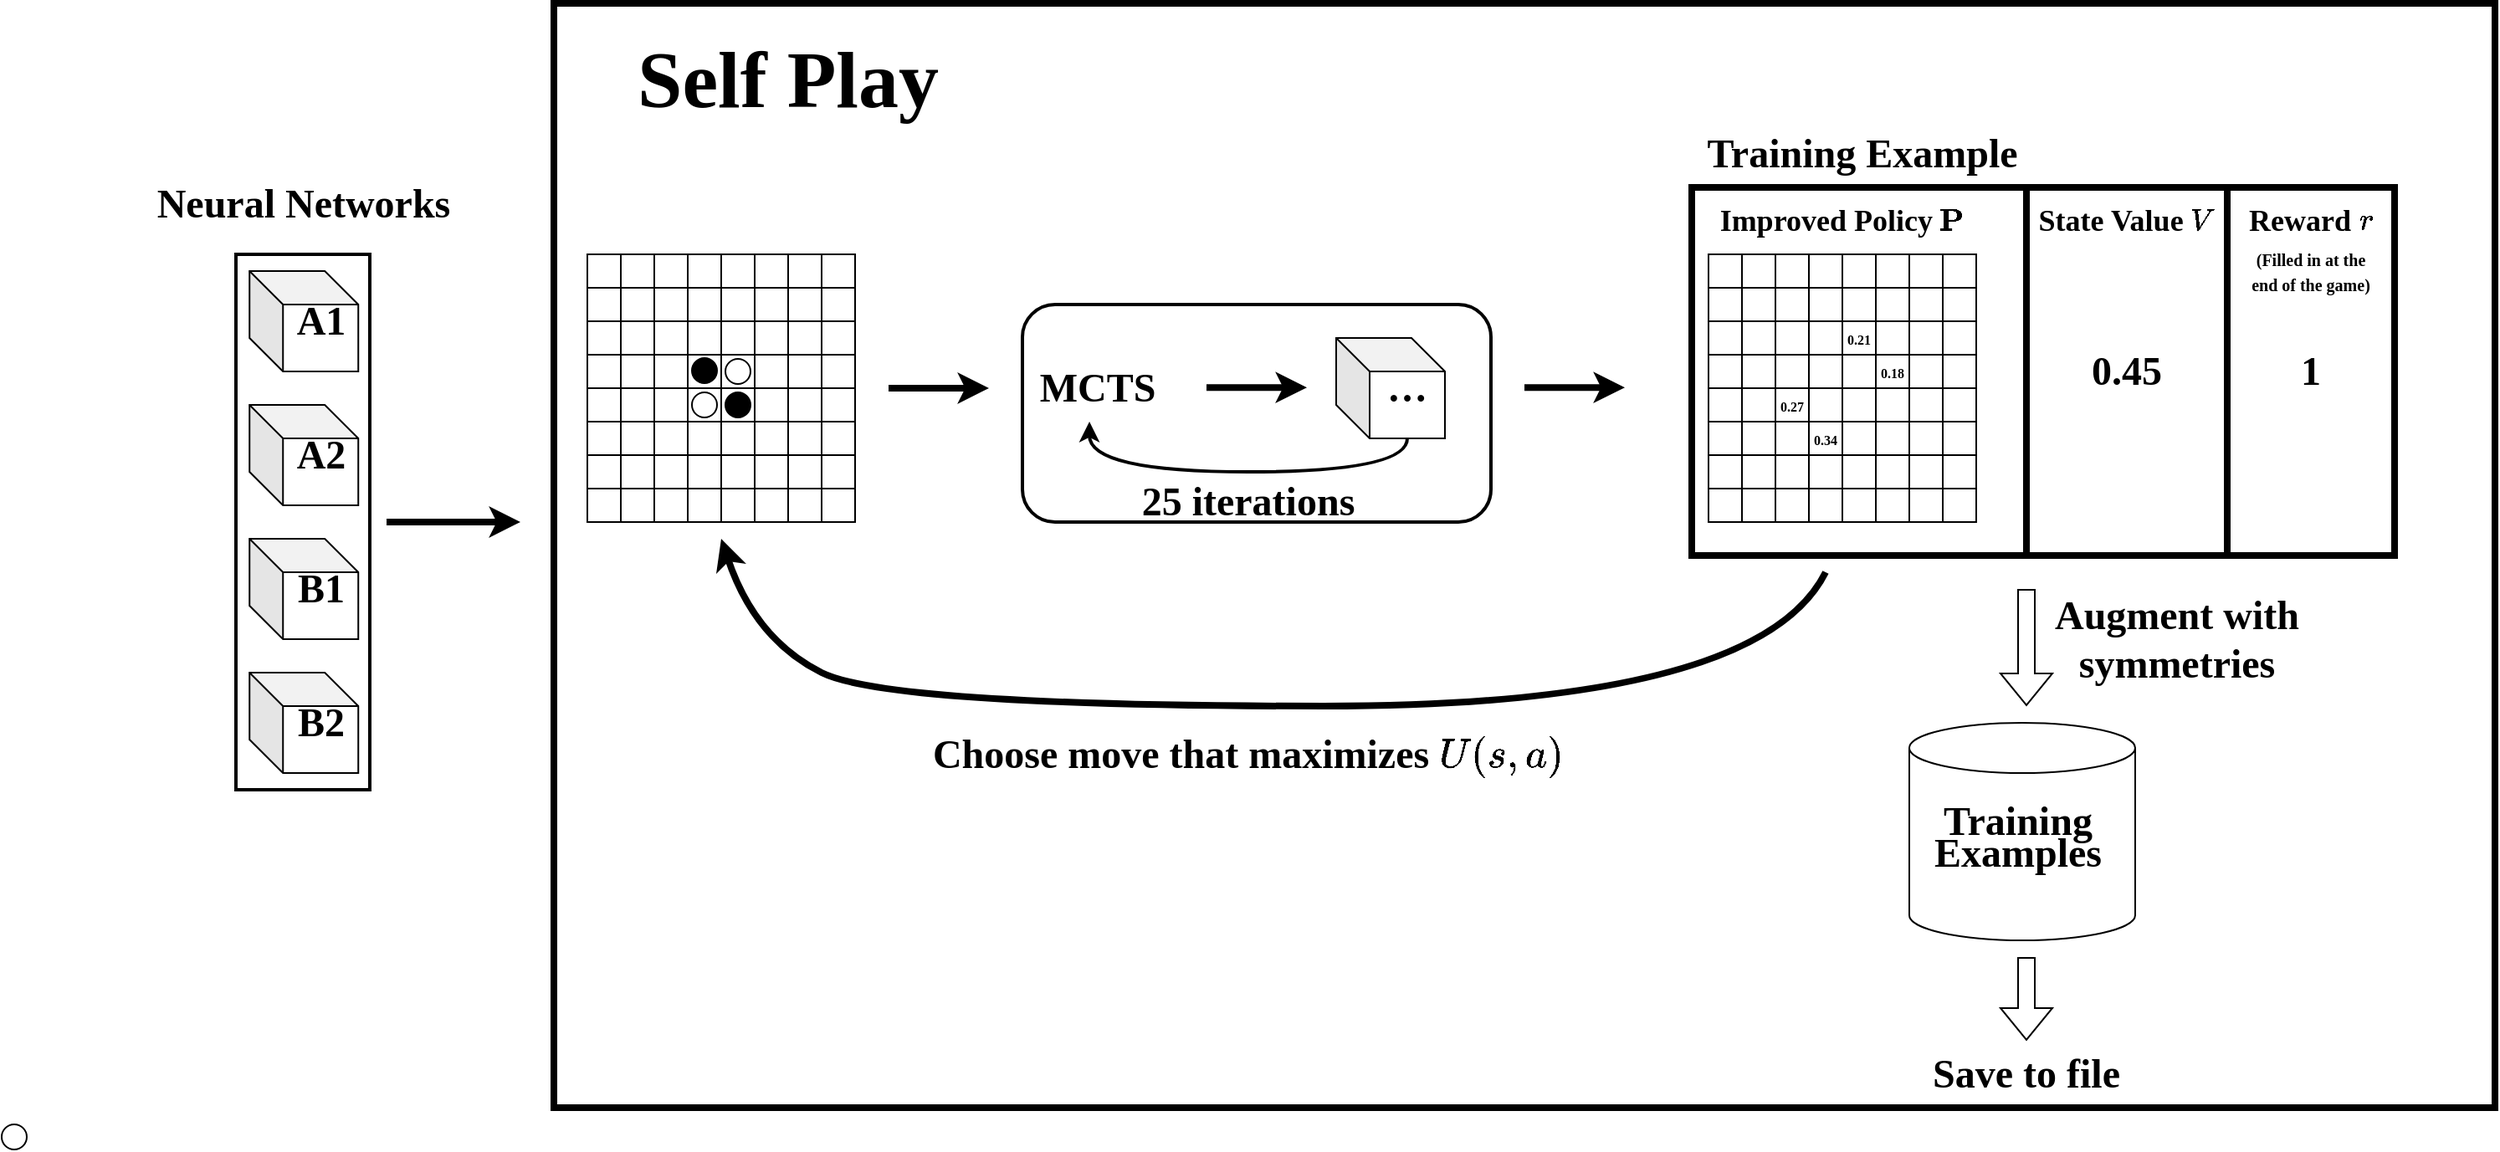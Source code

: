 <mxfile version="21.0.10" type="github">
  <diagram name="Page-1" id="_B4BeU5DoNyazo_gWRnJ">
    <mxGraphModel dx="1793" dy="1004" grid="1" gridSize="10" guides="0" tooltips="1" connect="1" arrows="1" fold="1" page="1" pageScale="1" pageWidth="1400" pageHeight="1100" math="1" shadow="0">
      <root>
        <mxCell id="0" />
        <mxCell id="1" parent="0" />
        <mxCell id="KX2G0ClOtOz7CE5KhIWY-155" value="" style="rounded=1;whiteSpace=wrap;html=1;fillColor=none;movable=1;resizable=1;rotatable=1;deletable=1;editable=1;locked=0;connectable=1;strokeWidth=2;" parent="1" vertex="1">
          <mxGeometry x="760" y="520" width="280" height="130" as="geometry" />
        </mxCell>
        <mxCell id="ciVCbVhhYI-BDBuRR6O5-1" value="" style="shape=cube;whiteSpace=wrap;html=1;boundedLbl=1;backgroundOutline=1;darkOpacity=0.05;darkOpacity2=0.1;" parent="1" vertex="1">
          <mxGeometry x="298.12" y="500" width="65" height="60" as="geometry" />
        </mxCell>
        <mxCell id="ciVCbVhhYI-BDBuRR6O5-2" value="" style="shape=cube;whiteSpace=wrap;html=1;boundedLbl=1;backgroundOutline=1;darkOpacity=0.05;darkOpacity2=0.1;" parent="1" vertex="1">
          <mxGeometry x="298.12" y="580" width="65" height="60" as="geometry" />
        </mxCell>
        <mxCell id="ciVCbVhhYI-BDBuRR6O5-4" value="&lt;b&gt;&lt;font style=&quot;font-size: 48px;&quot; face=&quot;Times New Roman&quot;&gt;Self Play&lt;br&gt;&lt;/font&gt;&lt;/b&gt;" style="text;html=1;strokeColor=none;fillColor=none;align=center;verticalAlign=middle;whiteSpace=wrap;rounded=0;" parent="1" vertex="1">
          <mxGeometry x="520" y="350" width="200" height="70" as="geometry" />
        </mxCell>
        <mxCell id="ciVCbVhhYI-BDBuRR6O5-5" value="&lt;font size=&quot;5&quot; face=&quot;Times New Roman&quot;&gt;&lt;b&gt;Training  Example&amp;nbsp;&lt;/b&gt;&lt;/font&gt;" style="text;html=1;strokeColor=none;fillColor=none;align=center;verticalAlign=middle;whiteSpace=wrap;rounded=0;" parent="1" vertex="1">
          <mxGeometry x="1160" y="420" width="210" height="20" as="geometry" />
        </mxCell>
        <mxCell id="ciVCbVhhYI-BDBuRR6O5-6" value="&lt;b&gt;&lt;font style=&quot;font-size: 24px;&quot; face=&quot;Times New Roman&quot;&gt;Augment with symmetries&lt;/font&gt;&lt;/b&gt;" style="text;html=1;strokeColor=none;fillColor=none;align=center;verticalAlign=middle;whiteSpace=wrap;rounded=0;" parent="1" vertex="1">
          <mxGeometry x="1370" y="700" width="160" height="40" as="geometry" />
        </mxCell>
        <mxCell id="ciVCbVhhYI-BDBuRR6O5-11" value="" style="rounded=0;whiteSpace=wrap;html=1;fillColor=none;strokeWidth=2;" parent="1" vertex="1">
          <mxGeometry x="290" y="490" width="80" height="320" as="geometry" />
        </mxCell>
        <mxCell id="ciVCbVhhYI-BDBuRR6O5-9" value="" style="shape=cube;whiteSpace=wrap;html=1;boundedLbl=1;backgroundOutline=1;darkOpacity=0.05;darkOpacity2=0.1;" parent="1" vertex="1">
          <mxGeometry x="298.12" y="660" width="65" height="60" as="geometry" />
        </mxCell>
        <mxCell id="ciVCbVhhYI-BDBuRR6O5-12" value="&lt;b&gt;&lt;font style=&quot;font-size: 24px;&quot; face=&quot;Times New Roman&quot;&gt;Neural Networks&lt;/font&gt;&lt;/b&gt;" style="text;html=1;strokeColor=none;fillColor=none;align=center;verticalAlign=middle;whiteSpace=wrap;rounded=0;" parent="1" vertex="1">
          <mxGeometry x="230" y="440" width="201.25" height="40" as="geometry" />
        </mxCell>
        <mxCell id="ciVCbVhhYI-BDBuRR6O5-14" value="" style="shape=cube;whiteSpace=wrap;html=1;boundedLbl=1;backgroundOutline=1;darkOpacity=0.05;darkOpacity2=0.1;" parent="1" vertex="1">
          <mxGeometry x="298.12" y="740" width="65" height="60" as="geometry" />
        </mxCell>
        <mxCell id="ciVCbVhhYI-BDBuRR6O5-15" value="&lt;b&gt;&lt;font style=&quot;font-size: 24px;&quot; face=&quot;Times New Roman&quot;&gt;A1&lt;/font&gt;&lt;/b&gt;" style="text;html=1;strokeColor=none;fillColor=none;align=center;verticalAlign=middle;whiteSpace=wrap;rounded=0;" parent="1" vertex="1">
          <mxGeometry x="310.62" y="510" width="60" height="40" as="geometry" />
        </mxCell>
        <mxCell id="ciVCbVhhYI-BDBuRR6O5-16" value="&lt;font size=&quot;5&quot; face=&quot;Times New Roman&quot;&gt;&lt;b&gt;A2&lt;/b&gt;&lt;/font&gt;" style="text;html=1;strokeColor=none;fillColor=none;align=center;verticalAlign=middle;whiteSpace=wrap;rounded=0;" parent="1" vertex="1">
          <mxGeometry x="310.62" y="590" width="60" height="40" as="geometry" />
        </mxCell>
        <mxCell id="ciVCbVhhYI-BDBuRR6O5-17" value="&lt;font size=&quot;5&quot; face=&quot;Times New Roman&quot;&gt;&lt;b&gt;B1&lt;/b&gt;&lt;/font&gt;" style="text;html=1;strokeColor=none;fillColor=none;align=center;verticalAlign=middle;whiteSpace=wrap;rounded=0;" parent="1" vertex="1">
          <mxGeometry x="310.62" y="670" width="60" height="40" as="geometry" />
        </mxCell>
        <mxCell id="ciVCbVhhYI-BDBuRR6O5-18" value="&lt;font size=&quot;5&quot; face=&quot;Times New Roman&quot;&gt;&lt;b&gt;B2&lt;/b&gt;&lt;/font&gt;" style="text;html=1;strokeColor=none;fillColor=none;align=center;verticalAlign=middle;whiteSpace=wrap;rounded=0;" parent="1" vertex="1">
          <mxGeometry x="310.62" y="750" width="60" height="40" as="geometry" />
        </mxCell>
        <mxCell id="ciVCbVhhYI-BDBuRR6O5-20" value="" style="endArrow=classic;html=1;rounded=0;fontFamily=Helvetica;fontSize=12;fontColor=default;strokeWidth=4;" parent="1" edge="1">
          <mxGeometry width="50" height="50" relative="1" as="geometry">
            <mxPoint x="380" y="650" as="sourcePoint" />
            <mxPoint x="460" y="650" as="targetPoint" />
          </mxGeometry>
        </mxCell>
        <mxCell id="KX2G0ClOtOz7CE5KhIWY-158" style="edgeStyle=orthogonalEdgeStyle;rounded=0;orthogonalLoop=1;jettySize=auto;html=1;entryX=0.429;entryY=1;entryDx=0;entryDy=0;entryPerimeter=0;curved=1;exitX=0;exitY=0;exitDx=42.5;exitDy=60;exitPerimeter=0;strokeWidth=2;" parent="1" source="ciVCbVhhYI-BDBuRR6O5-22" target="KX2G0ClOtOz7CE5KhIWY-154" edge="1">
          <mxGeometry relative="1" as="geometry">
            <Array as="points">
              <mxPoint x="990" y="620" />
              <mxPoint x="800" y="620" />
            </Array>
          </mxGeometry>
        </mxCell>
        <mxCell id="ciVCbVhhYI-BDBuRR6O5-22" value="" style="shape=cube;whiteSpace=wrap;html=1;boundedLbl=1;backgroundOutline=1;darkOpacity=0.05;darkOpacity2=0.1;" parent="1" vertex="1">
          <mxGeometry x="947.5" y="540" width="65" height="60" as="geometry" />
        </mxCell>
        <mxCell id="ciVCbVhhYI-BDBuRR6O5-23" value="&lt;font size=&quot;5&quot; face=&quot;Times New Roman&quot;&gt;&lt;b&gt;…&lt;/b&gt;&lt;/font&gt;" style="text;html=1;strokeColor=none;fillColor=none;align=center;verticalAlign=middle;whiteSpace=wrap;rounded=0;" parent="1" vertex="1">
          <mxGeometry x="960" y="550" width="60" height="40" as="geometry" />
        </mxCell>
        <mxCell id="ciVCbVhhYI-BDBuRR6O5-24" value="" style="whiteSpace=wrap;html=1;aspect=fixed;rounded=0;strokeColor=default;fontFamily=Helvetica;fontSize=12;fontColor=default;fillColor=none;" parent="1" vertex="1">
          <mxGeometry x="500" y="490" width="20" height="20" as="geometry" />
        </mxCell>
        <mxCell id="ciVCbVhhYI-BDBuRR6O5-25" value="" style="whiteSpace=wrap;html=1;aspect=fixed;rounded=0;strokeColor=default;fontFamily=Helvetica;fontSize=12;fontColor=default;fillColor=none;" parent="1" vertex="1">
          <mxGeometry x="520" y="490" width="20" height="20" as="geometry" />
        </mxCell>
        <mxCell id="ciVCbVhhYI-BDBuRR6O5-26" value="" style="whiteSpace=wrap;html=1;aspect=fixed;rounded=0;strokeColor=default;fontFamily=Helvetica;fontSize=12;fontColor=default;fillColor=none;" parent="1" vertex="1">
          <mxGeometry x="540" y="490" width="20" height="20" as="geometry" />
        </mxCell>
        <mxCell id="ciVCbVhhYI-BDBuRR6O5-27" value="" style="whiteSpace=wrap;html=1;aspect=fixed;rounded=0;strokeColor=default;fontFamily=Helvetica;fontSize=12;fontColor=default;fillColor=none;" parent="1" vertex="1">
          <mxGeometry x="560" y="490" width="20" height="20" as="geometry" />
        </mxCell>
        <mxCell id="ciVCbVhhYI-BDBuRR6O5-28" value="" style="whiteSpace=wrap;html=1;aspect=fixed;rounded=0;strokeColor=default;fontFamily=Helvetica;fontSize=12;fontColor=default;fillColor=none;" parent="1" vertex="1">
          <mxGeometry x="580" y="490" width="20" height="20" as="geometry" />
        </mxCell>
        <mxCell id="ciVCbVhhYI-BDBuRR6O5-29" value="" style="whiteSpace=wrap;html=1;aspect=fixed;rounded=0;strokeColor=default;fontFamily=Helvetica;fontSize=12;fontColor=default;fillColor=none;" parent="1" vertex="1">
          <mxGeometry x="600" y="490" width="20" height="20" as="geometry" />
        </mxCell>
        <mxCell id="ciVCbVhhYI-BDBuRR6O5-30" value="" style="whiteSpace=wrap;html=1;aspect=fixed;rounded=0;strokeColor=default;fontFamily=Helvetica;fontSize=12;fontColor=default;fillColor=none;" parent="1" vertex="1">
          <mxGeometry x="620" y="490" width="20" height="20" as="geometry" />
        </mxCell>
        <mxCell id="ciVCbVhhYI-BDBuRR6O5-31" value="" style="whiteSpace=wrap;html=1;aspect=fixed;rounded=0;strokeColor=default;fontFamily=Helvetica;fontSize=12;fontColor=default;fillColor=none;" parent="1" vertex="1">
          <mxGeometry x="640" y="490" width="20" height="20" as="geometry" />
        </mxCell>
        <mxCell id="ciVCbVhhYI-BDBuRR6O5-40" value="" style="whiteSpace=wrap;html=1;aspect=fixed;rounded=0;strokeColor=default;fontFamily=Helvetica;fontSize=12;fontColor=default;fillColor=none;" parent="1" vertex="1">
          <mxGeometry x="500" y="510" width="20" height="20" as="geometry" />
        </mxCell>
        <mxCell id="ciVCbVhhYI-BDBuRR6O5-41" value="" style="whiteSpace=wrap;html=1;aspect=fixed;rounded=0;strokeColor=default;fontFamily=Helvetica;fontSize=12;fontColor=default;fillColor=none;" parent="1" vertex="1">
          <mxGeometry x="520" y="510" width="20" height="20" as="geometry" />
        </mxCell>
        <mxCell id="ciVCbVhhYI-BDBuRR6O5-42" value="" style="whiteSpace=wrap;html=1;aspect=fixed;rounded=0;strokeColor=default;fontFamily=Helvetica;fontSize=12;fontColor=default;fillColor=none;" parent="1" vertex="1">
          <mxGeometry x="540" y="510" width="20" height="20" as="geometry" />
        </mxCell>
        <mxCell id="ciVCbVhhYI-BDBuRR6O5-43" value="" style="whiteSpace=wrap;html=1;aspect=fixed;rounded=0;strokeColor=default;fontFamily=Helvetica;fontSize=12;fontColor=default;fillColor=none;" parent="1" vertex="1">
          <mxGeometry x="560" y="510" width="20" height="20" as="geometry" />
        </mxCell>
        <mxCell id="ciVCbVhhYI-BDBuRR6O5-44" value="" style="whiteSpace=wrap;html=1;aspect=fixed;rounded=0;strokeColor=default;fontFamily=Helvetica;fontSize=12;fontColor=default;fillColor=none;" parent="1" vertex="1">
          <mxGeometry x="580" y="510" width="20" height="20" as="geometry" />
        </mxCell>
        <mxCell id="ciVCbVhhYI-BDBuRR6O5-45" value="" style="whiteSpace=wrap;html=1;aspect=fixed;rounded=0;strokeColor=default;fontFamily=Helvetica;fontSize=12;fontColor=default;fillColor=none;" parent="1" vertex="1">
          <mxGeometry x="600" y="510" width="20" height="20" as="geometry" />
        </mxCell>
        <mxCell id="ciVCbVhhYI-BDBuRR6O5-46" value="" style="whiteSpace=wrap;html=1;aspect=fixed;rounded=0;strokeColor=default;fontFamily=Helvetica;fontSize=12;fontColor=default;fillColor=none;" parent="1" vertex="1">
          <mxGeometry x="620" y="510" width="20" height="20" as="geometry" />
        </mxCell>
        <mxCell id="ciVCbVhhYI-BDBuRR6O5-47" value="" style="whiteSpace=wrap;html=1;aspect=fixed;rounded=0;strokeColor=default;fontFamily=Helvetica;fontSize=12;fontColor=default;fillColor=none;" parent="1" vertex="1">
          <mxGeometry x="640" y="510" width="20" height="20" as="geometry" />
        </mxCell>
        <mxCell id="ciVCbVhhYI-BDBuRR6O5-48" value="" style="whiteSpace=wrap;html=1;aspect=fixed;rounded=0;strokeColor=default;fontFamily=Helvetica;fontSize=12;fontColor=default;fillColor=none;" parent="1" vertex="1">
          <mxGeometry x="500" y="530" width="20" height="20" as="geometry" />
        </mxCell>
        <mxCell id="ciVCbVhhYI-BDBuRR6O5-49" value="" style="whiteSpace=wrap;html=1;aspect=fixed;rounded=0;strokeColor=default;fontFamily=Helvetica;fontSize=12;fontColor=default;fillColor=none;" parent="1" vertex="1">
          <mxGeometry x="520" y="530" width="20" height="20" as="geometry" />
        </mxCell>
        <mxCell id="ciVCbVhhYI-BDBuRR6O5-50" value="" style="whiteSpace=wrap;html=1;aspect=fixed;rounded=0;strokeColor=default;fontFamily=Helvetica;fontSize=12;fontColor=default;fillColor=none;" parent="1" vertex="1">
          <mxGeometry x="540" y="530" width="20" height="20" as="geometry" />
        </mxCell>
        <mxCell id="ciVCbVhhYI-BDBuRR6O5-51" value="" style="whiteSpace=wrap;html=1;aspect=fixed;rounded=0;strokeColor=default;fontFamily=Helvetica;fontSize=12;fontColor=default;fillColor=none;" parent="1" vertex="1">
          <mxGeometry x="560" y="530" width="20" height="20" as="geometry" />
        </mxCell>
        <mxCell id="ciVCbVhhYI-BDBuRR6O5-52" value="" style="whiteSpace=wrap;html=1;aspect=fixed;rounded=0;strokeColor=default;fontFamily=Helvetica;fontSize=12;fontColor=default;fillColor=none;" parent="1" vertex="1">
          <mxGeometry x="580" y="530" width="20" height="20" as="geometry" />
        </mxCell>
        <mxCell id="ciVCbVhhYI-BDBuRR6O5-53" value="" style="whiteSpace=wrap;html=1;aspect=fixed;rounded=0;strokeColor=default;fontFamily=Helvetica;fontSize=12;fontColor=default;fillColor=none;" parent="1" vertex="1">
          <mxGeometry x="600" y="530" width="20" height="20" as="geometry" />
        </mxCell>
        <mxCell id="ciVCbVhhYI-BDBuRR6O5-54" value="" style="whiteSpace=wrap;html=1;aspect=fixed;rounded=0;strokeColor=default;fontFamily=Helvetica;fontSize=12;fontColor=default;fillColor=none;" parent="1" vertex="1">
          <mxGeometry x="620" y="530" width="20" height="20" as="geometry" />
        </mxCell>
        <mxCell id="ciVCbVhhYI-BDBuRR6O5-55" value="" style="whiteSpace=wrap;html=1;aspect=fixed;rounded=0;strokeColor=default;fontFamily=Helvetica;fontSize=12;fontColor=default;fillColor=none;" parent="1" vertex="1">
          <mxGeometry x="640" y="530" width="20" height="20" as="geometry" />
        </mxCell>
        <mxCell id="ciVCbVhhYI-BDBuRR6O5-80" value="" style="whiteSpace=wrap;html=1;aspect=fixed;rounded=0;strokeColor=default;fontFamily=Helvetica;fontSize=12;fontColor=default;fillColor=none;" parent="1" vertex="1">
          <mxGeometry x="500" y="550" width="20" height="20" as="geometry" />
        </mxCell>
        <mxCell id="ciVCbVhhYI-BDBuRR6O5-81" value="" style="whiteSpace=wrap;html=1;aspect=fixed;rounded=0;strokeColor=default;fontFamily=Helvetica;fontSize=12;fontColor=default;fillColor=none;" parent="1" vertex="1">
          <mxGeometry x="520" y="550" width="20" height="20" as="geometry" />
        </mxCell>
        <mxCell id="ciVCbVhhYI-BDBuRR6O5-82" value="" style="whiteSpace=wrap;html=1;aspect=fixed;rounded=0;strokeColor=default;fontFamily=Helvetica;fontSize=12;fontColor=default;fillColor=none;" parent="1" vertex="1">
          <mxGeometry x="540" y="550" width="20" height="20" as="geometry" />
        </mxCell>
        <mxCell id="ciVCbVhhYI-BDBuRR6O5-83" value="" style="whiteSpace=wrap;html=1;aspect=fixed;rounded=0;strokeColor=default;fontFamily=Helvetica;fontSize=12;fontColor=default;fillColor=none;" parent="1" vertex="1">
          <mxGeometry x="560" y="550" width="20" height="20" as="geometry" />
        </mxCell>
        <mxCell id="ciVCbVhhYI-BDBuRR6O5-84" value="" style="whiteSpace=wrap;html=1;aspect=fixed;rounded=0;strokeColor=default;fontFamily=Helvetica;fontSize=12;fontColor=default;fillColor=none;" parent="1" vertex="1">
          <mxGeometry x="580" y="550" width="20" height="20" as="geometry" />
        </mxCell>
        <mxCell id="ciVCbVhhYI-BDBuRR6O5-85" value="" style="whiteSpace=wrap;html=1;aspect=fixed;rounded=0;strokeColor=default;fontFamily=Helvetica;fontSize=12;fontColor=default;fillColor=none;" parent="1" vertex="1">
          <mxGeometry x="600" y="550" width="20" height="20" as="geometry" />
        </mxCell>
        <mxCell id="ciVCbVhhYI-BDBuRR6O5-86" value="" style="whiteSpace=wrap;html=1;aspect=fixed;rounded=0;strokeColor=default;fontFamily=Helvetica;fontSize=12;fontColor=default;fillColor=none;" parent="1" vertex="1">
          <mxGeometry x="620" y="550" width="20" height="20" as="geometry" />
        </mxCell>
        <mxCell id="ciVCbVhhYI-BDBuRR6O5-87" value="" style="whiteSpace=wrap;html=1;aspect=fixed;rounded=0;strokeColor=default;fontFamily=Helvetica;fontSize=12;fontColor=default;fillColor=none;" parent="1" vertex="1">
          <mxGeometry x="640" y="550" width="20" height="20" as="geometry" />
        </mxCell>
        <mxCell id="ciVCbVhhYI-BDBuRR6O5-216" value="" style="whiteSpace=wrap;html=1;aspect=fixed;rounded=0;strokeColor=default;fontFamily=Helvetica;fontSize=12;fontColor=default;fillColor=none;" parent="1" vertex="1">
          <mxGeometry x="500" y="570" width="20" height="20" as="geometry" />
        </mxCell>
        <mxCell id="ciVCbVhhYI-BDBuRR6O5-217" value="" style="whiteSpace=wrap;html=1;aspect=fixed;rounded=0;strokeColor=default;fontFamily=Helvetica;fontSize=12;fontColor=default;fillColor=none;" parent="1" vertex="1">
          <mxGeometry x="520" y="570" width="20" height="20" as="geometry" />
        </mxCell>
        <mxCell id="ciVCbVhhYI-BDBuRR6O5-218" value="" style="whiteSpace=wrap;html=1;aspect=fixed;rounded=0;strokeColor=default;fontFamily=Helvetica;fontSize=12;fontColor=default;fillColor=none;" parent="1" vertex="1">
          <mxGeometry x="540" y="570" width="20" height="20" as="geometry" />
        </mxCell>
        <mxCell id="ciVCbVhhYI-BDBuRR6O5-219" value="" style="whiteSpace=wrap;html=1;aspect=fixed;rounded=0;strokeColor=default;fontFamily=Helvetica;fontSize=12;fontColor=default;fillColor=none;" parent="1" vertex="1">
          <mxGeometry x="560" y="570" width="20" height="20" as="geometry" />
        </mxCell>
        <mxCell id="ciVCbVhhYI-BDBuRR6O5-220" value="" style="whiteSpace=wrap;html=1;aspect=fixed;rounded=0;strokeColor=default;fontFamily=Helvetica;fontSize=12;fontColor=default;fillColor=none;" parent="1" vertex="1">
          <mxGeometry x="580" y="570" width="20" height="20" as="geometry" />
        </mxCell>
        <mxCell id="ciVCbVhhYI-BDBuRR6O5-221" value="" style="whiteSpace=wrap;html=1;aspect=fixed;rounded=0;strokeColor=default;fontFamily=Helvetica;fontSize=12;fontColor=default;fillColor=none;" parent="1" vertex="1">
          <mxGeometry x="600" y="570" width="20" height="20" as="geometry" />
        </mxCell>
        <mxCell id="ciVCbVhhYI-BDBuRR6O5-222" value="" style="whiteSpace=wrap;html=1;aspect=fixed;rounded=0;strokeColor=default;fontFamily=Helvetica;fontSize=12;fontColor=default;fillColor=none;" parent="1" vertex="1">
          <mxGeometry x="620" y="570" width="20" height="20" as="geometry" />
        </mxCell>
        <mxCell id="ciVCbVhhYI-BDBuRR6O5-223" value="" style="whiteSpace=wrap;html=1;aspect=fixed;rounded=0;strokeColor=default;fontFamily=Helvetica;fontSize=12;fontColor=default;fillColor=none;" parent="1" vertex="1">
          <mxGeometry x="640" y="570" width="20" height="20" as="geometry" />
        </mxCell>
        <mxCell id="ciVCbVhhYI-BDBuRR6O5-224" value="" style="whiteSpace=wrap;html=1;aspect=fixed;rounded=0;strokeColor=default;fontFamily=Helvetica;fontSize=12;fontColor=default;fillColor=none;" parent="1" vertex="1">
          <mxGeometry x="500" y="590" width="20" height="20" as="geometry" />
        </mxCell>
        <mxCell id="ciVCbVhhYI-BDBuRR6O5-225" value="" style="whiteSpace=wrap;html=1;aspect=fixed;rounded=0;strokeColor=default;fontFamily=Helvetica;fontSize=12;fontColor=default;fillColor=none;" parent="1" vertex="1">
          <mxGeometry x="520" y="590" width="20" height="20" as="geometry" />
        </mxCell>
        <mxCell id="ciVCbVhhYI-BDBuRR6O5-226" value="" style="whiteSpace=wrap;html=1;aspect=fixed;rounded=0;strokeColor=default;fontFamily=Helvetica;fontSize=12;fontColor=default;fillColor=none;" parent="1" vertex="1">
          <mxGeometry x="540" y="590" width="20" height="20" as="geometry" />
        </mxCell>
        <mxCell id="ciVCbVhhYI-BDBuRR6O5-227" value="" style="whiteSpace=wrap;html=1;aspect=fixed;rounded=0;strokeColor=default;fontFamily=Helvetica;fontSize=12;fontColor=default;fillColor=none;" parent="1" vertex="1">
          <mxGeometry x="560" y="590" width="20" height="20" as="geometry" />
        </mxCell>
        <mxCell id="ciVCbVhhYI-BDBuRR6O5-228" value="" style="whiteSpace=wrap;html=1;aspect=fixed;rounded=0;strokeColor=default;fontFamily=Helvetica;fontSize=12;fontColor=default;fillColor=none;" parent="1" vertex="1">
          <mxGeometry x="580" y="590" width="20" height="20" as="geometry" />
        </mxCell>
        <mxCell id="ciVCbVhhYI-BDBuRR6O5-229" value="" style="whiteSpace=wrap;html=1;aspect=fixed;rounded=0;strokeColor=default;fontFamily=Helvetica;fontSize=12;fontColor=default;fillColor=none;" parent="1" vertex="1">
          <mxGeometry x="600" y="590" width="20" height="20" as="geometry" />
        </mxCell>
        <mxCell id="ciVCbVhhYI-BDBuRR6O5-230" value="" style="whiteSpace=wrap;html=1;aspect=fixed;rounded=0;strokeColor=default;fontFamily=Helvetica;fontSize=12;fontColor=default;fillColor=none;" parent="1" vertex="1">
          <mxGeometry x="620" y="590" width="20" height="20" as="geometry" />
        </mxCell>
        <mxCell id="ciVCbVhhYI-BDBuRR6O5-231" value="" style="whiteSpace=wrap;html=1;aspect=fixed;rounded=0;strokeColor=default;fontFamily=Helvetica;fontSize=12;fontColor=default;fillColor=none;" parent="1" vertex="1">
          <mxGeometry x="640" y="590" width="20" height="20" as="geometry" />
        </mxCell>
        <mxCell id="ciVCbVhhYI-BDBuRR6O5-232" value="" style="whiteSpace=wrap;html=1;aspect=fixed;rounded=0;strokeColor=default;fontFamily=Helvetica;fontSize=12;fontColor=default;fillColor=none;" parent="1" vertex="1">
          <mxGeometry x="500" y="610" width="20" height="20" as="geometry" />
        </mxCell>
        <mxCell id="ciVCbVhhYI-BDBuRR6O5-233" value="" style="whiteSpace=wrap;html=1;aspect=fixed;rounded=0;strokeColor=default;fontFamily=Helvetica;fontSize=12;fontColor=default;fillColor=none;" parent="1" vertex="1">
          <mxGeometry x="520" y="610" width="20" height="20" as="geometry" />
        </mxCell>
        <mxCell id="ciVCbVhhYI-BDBuRR6O5-234" value="" style="whiteSpace=wrap;html=1;aspect=fixed;rounded=0;strokeColor=default;fontFamily=Helvetica;fontSize=12;fontColor=default;fillColor=none;" parent="1" vertex="1">
          <mxGeometry x="540" y="610" width="20" height="20" as="geometry" />
        </mxCell>
        <mxCell id="ciVCbVhhYI-BDBuRR6O5-235" value="" style="whiteSpace=wrap;html=1;aspect=fixed;rounded=0;strokeColor=default;fontFamily=Helvetica;fontSize=12;fontColor=default;fillColor=none;" parent="1" vertex="1">
          <mxGeometry x="560" y="610" width="20" height="20" as="geometry" />
        </mxCell>
        <mxCell id="ciVCbVhhYI-BDBuRR6O5-236" value="" style="whiteSpace=wrap;html=1;aspect=fixed;rounded=0;strokeColor=default;fontFamily=Helvetica;fontSize=12;fontColor=default;fillColor=none;" parent="1" vertex="1">
          <mxGeometry x="580" y="610" width="20" height="20" as="geometry" />
        </mxCell>
        <mxCell id="ciVCbVhhYI-BDBuRR6O5-237" value="" style="whiteSpace=wrap;html=1;aspect=fixed;rounded=0;strokeColor=default;fontFamily=Helvetica;fontSize=12;fontColor=default;fillColor=none;" parent="1" vertex="1">
          <mxGeometry x="600" y="610" width="20" height="20" as="geometry" />
        </mxCell>
        <mxCell id="ciVCbVhhYI-BDBuRR6O5-238" value="" style="whiteSpace=wrap;html=1;aspect=fixed;rounded=0;strokeColor=default;fontFamily=Helvetica;fontSize=12;fontColor=default;fillColor=none;" parent="1" vertex="1">
          <mxGeometry x="620" y="610" width="20" height="20" as="geometry" />
        </mxCell>
        <mxCell id="ciVCbVhhYI-BDBuRR6O5-239" value="" style="whiteSpace=wrap;html=1;aspect=fixed;rounded=0;strokeColor=default;fontFamily=Helvetica;fontSize=12;fontColor=default;fillColor=none;" parent="1" vertex="1">
          <mxGeometry x="640" y="610" width="20" height="20" as="geometry" />
        </mxCell>
        <mxCell id="ciVCbVhhYI-BDBuRR6O5-240" value="" style="whiteSpace=wrap;html=1;aspect=fixed;rounded=0;strokeColor=default;fontFamily=Helvetica;fontSize=12;fontColor=default;fillColor=none;" parent="1" vertex="1">
          <mxGeometry x="500" y="630" width="20" height="20" as="geometry" />
        </mxCell>
        <mxCell id="ciVCbVhhYI-BDBuRR6O5-241" value="" style="whiteSpace=wrap;html=1;aspect=fixed;rounded=0;strokeColor=default;fontFamily=Helvetica;fontSize=12;fontColor=default;fillColor=none;" parent="1" vertex="1">
          <mxGeometry x="520" y="630" width="20" height="20" as="geometry" />
        </mxCell>
        <mxCell id="ciVCbVhhYI-BDBuRR6O5-242" value="" style="whiteSpace=wrap;html=1;aspect=fixed;rounded=0;strokeColor=default;fontFamily=Helvetica;fontSize=12;fontColor=default;fillColor=none;" parent="1" vertex="1">
          <mxGeometry x="540" y="630" width="20" height="20" as="geometry" />
        </mxCell>
        <mxCell id="ciVCbVhhYI-BDBuRR6O5-243" value="" style="whiteSpace=wrap;html=1;aspect=fixed;rounded=0;strokeColor=default;fontFamily=Helvetica;fontSize=12;fontColor=default;fillColor=none;" parent="1" vertex="1">
          <mxGeometry x="560" y="630" width="20" height="20" as="geometry" />
        </mxCell>
        <mxCell id="ciVCbVhhYI-BDBuRR6O5-244" value="" style="whiteSpace=wrap;html=1;aspect=fixed;rounded=0;strokeColor=default;fontFamily=Helvetica;fontSize=12;fontColor=default;fillColor=none;" parent="1" vertex="1">
          <mxGeometry x="580" y="630" width="20" height="20" as="geometry" />
        </mxCell>
        <mxCell id="ciVCbVhhYI-BDBuRR6O5-245" value="" style="whiteSpace=wrap;html=1;aspect=fixed;rounded=0;strokeColor=default;fontFamily=Helvetica;fontSize=12;fontColor=default;fillColor=none;" parent="1" vertex="1">
          <mxGeometry x="600" y="630" width="20" height="20" as="geometry" />
        </mxCell>
        <mxCell id="ciVCbVhhYI-BDBuRR6O5-246" value="" style="whiteSpace=wrap;html=1;aspect=fixed;rounded=0;strokeColor=default;fontFamily=Helvetica;fontSize=12;fontColor=default;fillColor=none;" parent="1" vertex="1">
          <mxGeometry x="620" y="630" width="20" height="20" as="geometry" />
        </mxCell>
        <mxCell id="ciVCbVhhYI-BDBuRR6O5-247" value="" style="whiteSpace=wrap;html=1;aspect=fixed;rounded=0;strokeColor=default;fontFamily=Helvetica;fontSize=12;fontColor=default;fillColor=none;" parent="1" vertex="1">
          <mxGeometry x="640" y="630" width="20" height="20" as="geometry" />
        </mxCell>
        <mxCell id="ciVCbVhhYI-BDBuRR6O5-250" value="" style="ellipse;whiteSpace=wrap;html=1;aspect=fixed;rounded=0;strokeColor=default;fontFamily=Helvetica;fontSize=12;fontColor=default;fillColor=#000000;" parent="1" vertex="1">
          <mxGeometry x="562.5" y="552" width="15" height="15" as="geometry" />
        </mxCell>
        <mxCell id="ciVCbVhhYI-BDBuRR6O5-251" value="" style="ellipse;whiteSpace=wrap;html=1;aspect=fixed;rounded=0;strokeColor=default;fontFamily=Helvetica;fontSize=12;fontColor=default;fillColor=none;" parent="1" vertex="1">
          <mxGeometry x="150" y="1010" width="15" height="15" as="geometry" />
        </mxCell>
        <mxCell id="ciVCbVhhYI-BDBuRR6O5-252" value="" style="ellipse;whiteSpace=wrap;html=1;aspect=fixed;rounded=0;strokeColor=default;fontFamily=Helvetica;fontSize=12;fontColor=default;fillColor=#000000;" parent="1" vertex="1">
          <mxGeometry x="582.5" y="572.5" width="15" height="15" as="geometry" />
        </mxCell>
        <mxCell id="ciVCbVhhYI-BDBuRR6O5-253" value="" style="ellipse;whiteSpace=wrap;html=1;aspect=fixed;rounded=0;strokeColor=default;fontFamily=Helvetica;fontSize=12;fontColor=default;fillColor=none;" parent="1" vertex="1">
          <mxGeometry x="562.5" y="572.5" width="15" height="15" as="geometry" />
        </mxCell>
        <mxCell id="ciVCbVhhYI-BDBuRR6O5-254" value="" style="ellipse;whiteSpace=wrap;html=1;aspect=fixed;rounded=0;strokeColor=default;fontFamily=Helvetica;fontSize=12;fontColor=default;fillColor=none;" parent="1" vertex="1">
          <mxGeometry x="582.5" y="552.5" width="15" height="15" as="geometry" />
        </mxCell>
        <mxCell id="KX2G0ClOtOz7CE5KhIWY-3" value="" style="whiteSpace=wrap;html=1;aspect=fixed;rounded=0;strokeColor=default;fontFamily=Helvetica;fontSize=12;fontColor=default;fillColor=none;" parent="1" vertex="1">
          <mxGeometry x="1170" y="490" width="20" height="20" as="geometry" />
        </mxCell>
        <mxCell id="KX2G0ClOtOz7CE5KhIWY-4" value="" style="whiteSpace=wrap;html=1;aspect=fixed;rounded=0;strokeColor=default;fontFamily=Helvetica;fontSize=12;fontColor=default;fillColor=none;" parent="1" vertex="1">
          <mxGeometry x="1190" y="490" width="20" height="20" as="geometry" />
        </mxCell>
        <mxCell id="KX2G0ClOtOz7CE5KhIWY-5" value="" style="whiteSpace=wrap;html=1;aspect=fixed;rounded=0;strokeColor=default;fontFamily=Helvetica;fontSize=12;fontColor=default;fillColor=none;" parent="1" vertex="1">
          <mxGeometry x="1210" y="490" width="20" height="20" as="geometry" />
        </mxCell>
        <mxCell id="KX2G0ClOtOz7CE5KhIWY-6" value="" style="whiteSpace=wrap;html=1;aspect=fixed;rounded=0;strokeColor=default;fontFamily=Helvetica;fontSize=12;fontColor=default;fillColor=none;" parent="1" vertex="1">
          <mxGeometry x="1230" y="490" width="20" height="20" as="geometry" />
        </mxCell>
        <mxCell id="KX2G0ClOtOz7CE5KhIWY-7" value="" style="whiteSpace=wrap;html=1;aspect=fixed;rounded=0;strokeColor=default;fontFamily=Helvetica;fontSize=12;fontColor=default;fillColor=none;" parent="1" vertex="1">
          <mxGeometry x="1250" y="490" width="20" height="20" as="geometry" />
        </mxCell>
        <mxCell id="KX2G0ClOtOz7CE5KhIWY-8" value="" style="whiteSpace=wrap;html=1;aspect=fixed;rounded=0;strokeColor=default;fontFamily=Helvetica;fontSize=12;fontColor=default;fillColor=none;" parent="1" vertex="1">
          <mxGeometry x="1270" y="490" width="20" height="20" as="geometry" />
        </mxCell>
        <mxCell id="KX2G0ClOtOz7CE5KhIWY-9" value="" style="whiteSpace=wrap;html=1;aspect=fixed;rounded=0;strokeColor=default;fontFamily=Helvetica;fontSize=12;fontColor=default;fillColor=none;" parent="1" vertex="1">
          <mxGeometry x="1290" y="490" width="20" height="20" as="geometry" />
        </mxCell>
        <mxCell id="KX2G0ClOtOz7CE5KhIWY-10" value="" style="whiteSpace=wrap;html=1;aspect=fixed;rounded=0;strokeColor=default;fontFamily=Helvetica;fontSize=12;fontColor=default;fillColor=none;" parent="1" vertex="1">
          <mxGeometry x="1310" y="490" width="20" height="20" as="geometry" />
        </mxCell>
        <mxCell id="KX2G0ClOtOz7CE5KhIWY-11" value="" style="whiteSpace=wrap;html=1;aspect=fixed;rounded=0;strokeColor=default;fontFamily=Helvetica;fontSize=12;fontColor=default;fillColor=none;" parent="1" vertex="1">
          <mxGeometry x="1170" y="510" width="20" height="20" as="geometry" />
        </mxCell>
        <mxCell id="KX2G0ClOtOz7CE5KhIWY-12" value="" style="whiteSpace=wrap;html=1;aspect=fixed;rounded=0;strokeColor=default;fontFamily=Helvetica;fontSize=12;fontColor=default;fillColor=none;" parent="1" vertex="1">
          <mxGeometry x="1190" y="510" width="20" height="20" as="geometry" />
        </mxCell>
        <mxCell id="KX2G0ClOtOz7CE5KhIWY-13" value="" style="whiteSpace=wrap;html=1;aspect=fixed;rounded=0;strokeColor=default;fontFamily=Helvetica;fontSize=12;fontColor=default;fillColor=none;" parent="1" vertex="1">
          <mxGeometry x="1210" y="510" width="20" height="20" as="geometry" />
        </mxCell>
        <mxCell id="KX2G0ClOtOz7CE5KhIWY-14" value="" style="whiteSpace=wrap;html=1;aspect=fixed;rounded=0;strokeColor=default;fontFamily=Helvetica;fontSize=12;fontColor=default;fillColor=none;" parent="1" vertex="1">
          <mxGeometry x="1230" y="510" width="20" height="20" as="geometry" />
        </mxCell>
        <mxCell id="KX2G0ClOtOz7CE5KhIWY-15" value="" style="whiteSpace=wrap;html=1;aspect=fixed;rounded=0;strokeColor=default;fontFamily=Helvetica;fontSize=12;fontColor=default;fillColor=none;" parent="1" vertex="1">
          <mxGeometry x="1250" y="510" width="20" height="20" as="geometry" />
        </mxCell>
        <mxCell id="KX2G0ClOtOz7CE5KhIWY-16" value="" style="whiteSpace=wrap;html=1;aspect=fixed;rounded=0;strokeColor=default;fontFamily=Helvetica;fontSize=12;fontColor=default;fillColor=none;" parent="1" vertex="1">
          <mxGeometry x="1270" y="510" width="20" height="20" as="geometry" />
        </mxCell>
        <mxCell id="KX2G0ClOtOz7CE5KhIWY-17" value="" style="whiteSpace=wrap;html=1;aspect=fixed;rounded=0;strokeColor=default;fontFamily=Helvetica;fontSize=12;fontColor=default;fillColor=none;" parent="1" vertex="1">
          <mxGeometry x="1290" y="510" width="20" height="20" as="geometry" />
        </mxCell>
        <mxCell id="KX2G0ClOtOz7CE5KhIWY-18" value="" style="whiteSpace=wrap;html=1;aspect=fixed;rounded=0;strokeColor=default;fontFamily=Helvetica;fontSize=12;fontColor=default;fillColor=none;" parent="1" vertex="1">
          <mxGeometry x="1310" y="510" width="20" height="20" as="geometry" />
        </mxCell>
        <mxCell id="KX2G0ClOtOz7CE5KhIWY-19" value="" style="whiteSpace=wrap;html=1;aspect=fixed;rounded=0;strokeColor=default;fontFamily=Helvetica;fontSize=12;fontColor=default;fillColor=none;" parent="1" vertex="1">
          <mxGeometry x="1170" y="530" width="20" height="20" as="geometry" />
        </mxCell>
        <mxCell id="KX2G0ClOtOz7CE5KhIWY-20" value="" style="whiteSpace=wrap;html=1;aspect=fixed;rounded=0;strokeColor=default;fontFamily=Helvetica;fontSize=12;fontColor=default;fillColor=none;" parent="1" vertex="1">
          <mxGeometry x="1190" y="530" width="20" height="20" as="geometry" />
        </mxCell>
        <mxCell id="KX2G0ClOtOz7CE5KhIWY-21" value="" style="whiteSpace=wrap;html=1;aspect=fixed;rounded=0;strokeColor=default;fontFamily=Helvetica;fontSize=12;fontColor=default;fillColor=none;" parent="1" vertex="1">
          <mxGeometry x="1210" y="530" width="20" height="20" as="geometry" />
        </mxCell>
        <mxCell id="KX2G0ClOtOz7CE5KhIWY-22" value="" style="whiteSpace=wrap;html=1;aspect=fixed;rounded=0;strokeColor=default;fontFamily=Helvetica;fontSize=12;fontColor=default;fillColor=none;" parent="1" vertex="1">
          <mxGeometry x="1230" y="530" width="20" height="20" as="geometry" />
        </mxCell>
        <mxCell id="KX2G0ClOtOz7CE5KhIWY-23" value="" style="whiteSpace=wrap;html=1;aspect=fixed;rounded=0;strokeColor=default;fontFamily=Helvetica;fontSize=12;fontColor=default;fillColor=none;" parent="1" vertex="1">
          <mxGeometry x="1250" y="530" width="20" height="20" as="geometry" />
        </mxCell>
        <mxCell id="KX2G0ClOtOz7CE5KhIWY-24" value="" style="whiteSpace=wrap;html=1;aspect=fixed;rounded=0;strokeColor=default;fontFamily=Helvetica;fontSize=12;fontColor=default;fillColor=none;" parent="1" vertex="1">
          <mxGeometry x="1270" y="530" width="20" height="20" as="geometry" />
        </mxCell>
        <mxCell id="KX2G0ClOtOz7CE5KhIWY-25" value="" style="whiteSpace=wrap;html=1;aspect=fixed;rounded=0;strokeColor=default;fontFamily=Helvetica;fontSize=12;fontColor=default;fillColor=none;" parent="1" vertex="1">
          <mxGeometry x="1290" y="530" width="20" height="20" as="geometry" />
        </mxCell>
        <mxCell id="KX2G0ClOtOz7CE5KhIWY-26" value="" style="whiteSpace=wrap;html=1;aspect=fixed;rounded=0;strokeColor=default;fontFamily=Helvetica;fontSize=12;fontColor=default;fillColor=none;" parent="1" vertex="1">
          <mxGeometry x="1310" y="530" width="20" height="20" as="geometry" />
        </mxCell>
        <mxCell id="KX2G0ClOtOz7CE5KhIWY-27" value="" style="whiteSpace=wrap;html=1;aspect=fixed;rounded=0;strokeColor=default;fontFamily=Helvetica;fontSize=12;fontColor=default;fillColor=none;" parent="1" vertex="1">
          <mxGeometry x="1170" y="550" width="20" height="20" as="geometry" />
        </mxCell>
        <mxCell id="KX2G0ClOtOz7CE5KhIWY-28" value="" style="whiteSpace=wrap;html=1;aspect=fixed;rounded=0;strokeColor=default;fontFamily=Helvetica;fontSize=12;fontColor=default;fillColor=none;" parent="1" vertex="1">
          <mxGeometry x="1190" y="550" width="20" height="20" as="geometry" />
        </mxCell>
        <mxCell id="KX2G0ClOtOz7CE5KhIWY-29" value="" style="whiteSpace=wrap;html=1;aspect=fixed;rounded=0;strokeColor=default;fontFamily=Helvetica;fontSize=12;fontColor=default;fillColor=none;" parent="1" vertex="1">
          <mxGeometry x="1210" y="550" width="20" height="20" as="geometry" />
        </mxCell>
        <mxCell id="KX2G0ClOtOz7CE5KhIWY-30" value="" style="whiteSpace=wrap;html=1;aspect=fixed;rounded=0;strokeColor=default;fontFamily=Helvetica;fontSize=12;fontColor=default;fillColor=none;" parent="1" vertex="1">
          <mxGeometry x="1230" y="550" width="20" height="20" as="geometry" />
        </mxCell>
        <mxCell id="KX2G0ClOtOz7CE5KhIWY-31" value="" style="whiteSpace=wrap;html=1;aspect=fixed;rounded=0;strokeColor=default;fontFamily=Helvetica;fontSize=12;fontColor=default;fillColor=none;" parent="1" vertex="1">
          <mxGeometry x="1250" y="550" width="20" height="20" as="geometry" />
        </mxCell>
        <mxCell id="KX2G0ClOtOz7CE5KhIWY-32" value="" style="whiteSpace=wrap;html=1;aspect=fixed;rounded=0;strokeColor=default;fontFamily=Helvetica;fontSize=12;fontColor=default;fillColor=none;" parent="1" vertex="1">
          <mxGeometry x="1270" y="550" width="20" height="20" as="geometry" />
        </mxCell>
        <mxCell id="KX2G0ClOtOz7CE5KhIWY-33" value="" style="whiteSpace=wrap;html=1;aspect=fixed;rounded=0;strokeColor=default;fontFamily=Helvetica;fontSize=12;fontColor=default;fillColor=none;" parent="1" vertex="1">
          <mxGeometry x="1290" y="550" width="20" height="20" as="geometry" />
        </mxCell>
        <mxCell id="KX2G0ClOtOz7CE5KhIWY-34" value="" style="whiteSpace=wrap;html=1;aspect=fixed;rounded=0;strokeColor=default;fontFamily=Helvetica;fontSize=12;fontColor=default;fillColor=none;" parent="1" vertex="1">
          <mxGeometry x="1310" y="550" width="20" height="20" as="geometry" />
        </mxCell>
        <mxCell id="KX2G0ClOtOz7CE5KhIWY-35" value="" style="whiteSpace=wrap;html=1;aspect=fixed;rounded=0;strokeColor=default;fontFamily=Helvetica;fontSize=12;fontColor=default;fillColor=none;" parent="1" vertex="1">
          <mxGeometry x="1170" y="570" width="20" height="20" as="geometry" />
        </mxCell>
        <mxCell id="KX2G0ClOtOz7CE5KhIWY-36" value="" style="whiteSpace=wrap;html=1;aspect=fixed;rounded=0;strokeColor=default;fontFamily=Helvetica;fontSize=12;fontColor=default;fillColor=none;" parent="1" vertex="1">
          <mxGeometry x="1190" y="570" width="20" height="20" as="geometry" />
        </mxCell>
        <mxCell id="KX2G0ClOtOz7CE5KhIWY-37" value="" style="whiteSpace=wrap;html=1;aspect=fixed;rounded=0;strokeColor=default;fontFamily=Helvetica;fontSize=12;fontColor=default;fillColor=none;" parent="1" vertex="1">
          <mxGeometry x="1210" y="570" width="20" height="20" as="geometry" />
        </mxCell>
        <mxCell id="KX2G0ClOtOz7CE5KhIWY-38" value="" style="whiteSpace=wrap;html=1;aspect=fixed;rounded=0;strokeColor=default;fontFamily=Helvetica;fontSize=12;fontColor=default;fillColor=none;" parent="1" vertex="1">
          <mxGeometry x="1230" y="570" width="20" height="20" as="geometry" />
        </mxCell>
        <mxCell id="KX2G0ClOtOz7CE5KhIWY-39" value="" style="whiteSpace=wrap;html=1;aspect=fixed;rounded=0;strokeColor=default;fontFamily=Helvetica;fontSize=12;fontColor=default;fillColor=none;" parent="1" vertex="1">
          <mxGeometry x="1250" y="570" width="20" height="20" as="geometry" />
        </mxCell>
        <mxCell id="KX2G0ClOtOz7CE5KhIWY-40" value="" style="whiteSpace=wrap;html=1;aspect=fixed;rounded=0;strokeColor=default;fontFamily=Helvetica;fontSize=12;fontColor=default;fillColor=none;" parent="1" vertex="1">
          <mxGeometry x="1270" y="570" width="20" height="20" as="geometry" />
        </mxCell>
        <mxCell id="KX2G0ClOtOz7CE5KhIWY-41" value="" style="whiteSpace=wrap;html=1;aspect=fixed;rounded=0;strokeColor=default;fontFamily=Helvetica;fontSize=12;fontColor=default;fillColor=none;" parent="1" vertex="1">
          <mxGeometry x="1290" y="570" width="20" height="20" as="geometry" />
        </mxCell>
        <mxCell id="KX2G0ClOtOz7CE5KhIWY-42" value="" style="whiteSpace=wrap;html=1;aspect=fixed;rounded=0;strokeColor=default;fontFamily=Helvetica;fontSize=12;fontColor=default;fillColor=none;" parent="1" vertex="1">
          <mxGeometry x="1310" y="570" width="20" height="20" as="geometry" />
        </mxCell>
        <mxCell id="KX2G0ClOtOz7CE5KhIWY-43" value="" style="whiteSpace=wrap;html=1;aspect=fixed;rounded=0;strokeColor=default;fontFamily=Helvetica;fontSize=12;fontColor=default;fillColor=none;" parent="1" vertex="1">
          <mxGeometry x="1170" y="590" width="20" height="20" as="geometry" />
        </mxCell>
        <mxCell id="KX2G0ClOtOz7CE5KhIWY-44" value="" style="whiteSpace=wrap;html=1;aspect=fixed;rounded=0;strokeColor=default;fontFamily=Helvetica;fontSize=12;fontColor=default;fillColor=none;" parent="1" vertex="1">
          <mxGeometry x="1190" y="590" width="20" height="20" as="geometry" />
        </mxCell>
        <mxCell id="KX2G0ClOtOz7CE5KhIWY-45" value="" style="whiteSpace=wrap;html=1;aspect=fixed;rounded=0;strokeColor=default;fontFamily=Helvetica;fontSize=12;fontColor=default;fillColor=none;" parent="1" vertex="1">
          <mxGeometry x="1210" y="590" width="20" height="20" as="geometry" />
        </mxCell>
        <mxCell id="KX2G0ClOtOz7CE5KhIWY-46" value="" style="whiteSpace=wrap;html=1;aspect=fixed;rounded=0;strokeColor=default;fontFamily=Helvetica;fontSize=12;fontColor=default;fillColor=none;" parent="1" vertex="1">
          <mxGeometry x="1230" y="590" width="20" height="20" as="geometry" />
        </mxCell>
        <mxCell id="KX2G0ClOtOz7CE5KhIWY-47" value="" style="whiteSpace=wrap;html=1;aspect=fixed;rounded=0;strokeColor=default;fontFamily=Helvetica;fontSize=12;fontColor=default;fillColor=none;" parent="1" vertex="1">
          <mxGeometry x="1250" y="590" width="20" height="20" as="geometry" />
        </mxCell>
        <mxCell id="KX2G0ClOtOz7CE5KhIWY-48" value="" style="whiteSpace=wrap;html=1;aspect=fixed;rounded=0;strokeColor=default;fontFamily=Helvetica;fontSize=12;fontColor=default;fillColor=none;" parent="1" vertex="1">
          <mxGeometry x="1270" y="590" width="20" height="20" as="geometry" />
        </mxCell>
        <mxCell id="KX2G0ClOtOz7CE5KhIWY-49" value="" style="whiteSpace=wrap;html=1;aspect=fixed;rounded=0;strokeColor=default;fontFamily=Helvetica;fontSize=12;fontColor=default;fillColor=none;" parent="1" vertex="1">
          <mxGeometry x="1290" y="590" width="20" height="20" as="geometry" />
        </mxCell>
        <mxCell id="KX2G0ClOtOz7CE5KhIWY-50" value="" style="whiteSpace=wrap;html=1;aspect=fixed;rounded=0;strokeColor=default;fontFamily=Helvetica;fontSize=12;fontColor=default;fillColor=none;" parent="1" vertex="1">
          <mxGeometry x="1310" y="590" width="20" height="20" as="geometry" />
        </mxCell>
        <mxCell id="KX2G0ClOtOz7CE5KhIWY-51" value="" style="whiteSpace=wrap;html=1;aspect=fixed;rounded=0;strokeColor=default;fontFamily=Helvetica;fontSize=12;fontColor=default;fillColor=none;" parent="1" vertex="1">
          <mxGeometry x="1170" y="610" width="20" height="20" as="geometry" />
        </mxCell>
        <mxCell id="KX2G0ClOtOz7CE5KhIWY-52" value="" style="whiteSpace=wrap;html=1;aspect=fixed;rounded=0;strokeColor=default;fontFamily=Helvetica;fontSize=12;fontColor=default;fillColor=none;" parent="1" vertex="1">
          <mxGeometry x="1190" y="610" width="20" height="20" as="geometry" />
        </mxCell>
        <mxCell id="KX2G0ClOtOz7CE5KhIWY-53" value="" style="whiteSpace=wrap;html=1;aspect=fixed;rounded=0;strokeColor=default;fontFamily=Helvetica;fontSize=12;fontColor=default;fillColor=none;" parent="1" vertex="1">
          <mxGeometry x="1210" y="610" width="20" height="20" as="geometry" />
        </mxCell>
        <mxCell id="KX2G0ClOtOz7CE5KhIWY-54" value="" style="whiteSpace=wrap;html=1;aspect=fixed;rounded=0;strokeColor=default;fontFamily=Helvetica;fontSize=12;fontColor=default;fillColor=none;" parent="1" vertex="1">
          <mxGeometry x="1230" y="610" width="20" height="20" as="geometry" />
        </mxCell>
        <mxCell id="KX2G0ClOtOz7CE5KhIWY-55" value="" style="whiteSpace=wrap;html=1;aspect=fixed;rounded=0;strokeColor=default;fontFamily=Helvetica;fontSize=12;fontColor=default;fillColor=none;" parent="1" vertex="1">
          <mxGeometry x="1250" y="610" width="20" height="20" as="geometry" />
        </mxCell>
        <mxCell id="KX2G0ClOtOz7CE5KhIWY-56" value="" style="whiteSpace=wrap;html=1;aspect=fixed;rounded=0;strokeColor=default;fontFamily=Helvetica;fontSize=12;fontColor=default;fillColor=none;" parent="1" vertex="1">
          <mxGeometry x="1270" y="610" width="20" height="20" as="geometry" />
        </mxCell>
        <mxCell id="KX2G0ClOtOz7CE5KhIWY-57" value="" style="whiteSpace=wrap;html=1;aspect=fixed;rounded=0;strokeColor=default;fontFamily=Helvetica;fontSize=12;fontColor=default;fillColor=none;" parent="1" vertex="1">
          <mxGeometry x="1290" y="610" width="20" height="20" as="geometry" />
        </mxCell>
        <mxCell id="KX2G0ClOtOz7CE5KhIWY-58" value="" style="whiteSpace=wrap;html=1;aspect=fixed;rounded=0;strokeColor=default;fontFamily=Helvetica;fontSize=12;fontColor=default;fillColor=none;" parent="1" vertex="1">
          <mxGeometry x="1310" y="610" width="20" height="20" as="geometry" />
        </mxCell>
        <mxCell id="KX2G0ClOtOz7CE5KhIWY-59" value="" style="whiteSpace=wrap;html=1;aspect=fixed;rounded=0;strokeColor=default;fontFamily=Helvetica;fontSize=12;fontColor=default;fillColor=none;" parent="1" vertex="1">
          <mxGeometry x="1170" y="630" width="20" height="20" as="geometry" />
        </mxCell>
        <mxCell id="KX2G0ClOtOz7CE5KhIWY-60" value="" style="whiteSpace=wrap;html=1;aspect=fixed;rounded=0;strokeColor=default;fontFamily=Helvetica;fontSize=12;fontColor=default;fillColor=none;" parent="1" vertex="1">
          <mxGeometry x="1190" y="630" width="20" height="20" as="geometry" />
        </mxCell>
        <mxCell id="KX2G0ClOtOz7CE5KhIWY-61" value="" style="whiteSpace=wrap;html=1;aspect=fixed;rounded=0;strokeColor=default;fontFamily=Helvetica;fontSize=12;fontColor=default;fillColor=none;" parent="1" vertex="1">
          <mxGeometry x="1210" y="630" width="20" height="20" as="geometry" />
        </mxCell>
        <mxCell id="KX2G0ClOtOz7CE5KhIWY-62" value="" style="whiteSpace=wrap;html=1;aspect=fixed;rounded=0;strokeColor=default;fontFamily=Helvetica;fontSize=12;fontColor=default;fillColor=none;" parent="1" vertex="1">
          <mxGeometry x="1230" y="630" width="20" height="20" as="geometry" />
        </mxCell>
        <mxCell id="KX2G0ClOtOz7CE5KhIWY-63" value="" style="whiteSpace=wrap;html=1;aspect=fixed;rounded=0;strokeColor=default;fontFamily=Helvetica;fontSize=12;fontColor=default;fillColor=none;" parent="1" vertex="1">
          <mxGeometry x="1250" y="630" width="20" height="20" as="geometry" />
        </mxCell>
        <mxCell id="KX2G0ClOtOz7CE5KhIWY-64" value="" style="whiteSpace=wrap;html=1;aspect=fixed;rounded=0;strokeColor=default;fontFamily=Helvetica;fontSize=12;fontColor=default;fillColor=none;" parent="1" vertex="1">
          <mxGeometry x="1270" y="630" width="20" height="20" as="geometry" />
        </mxCell>
        <mxCell id="KX2G0ClOtOz7CE5KhIWY-65" value="" style="whiteSpace=wrap;html=1;aspect=fixed;rounded=0;strokeColor=default;fontFamily=Helvetica;fontSize=12;fontColor=default;fillColor=none;" parent="1" vertex="1">
          <mxGeometry x="1290" y="630" width="20" height="20" as="geometry" />
        </mxCell>
        <mxCell id="KX2G0ClOtOz7CE5KhIWY-66" value="" style="whiteSpace=wrap;html=1;aspect=fixed;rounded=0;strokeColor=default;fontFamily=Helvetica;fontSize=12;fontColor=default;fillColor=none;" parent="1" vertex="1">
          <mxGeometry x="1310" y="630" width="20" height="20" as="geometry" />
        </mxCell>
        <mxCell id="KX2G0ClOtOz7CE5KhIWY-73" value="" style="curved=1;endArrow=classic;html=1;rounded=0;strokeWidth=4;" parent="1" edge="1">
          <mxGeometry width="50" height="50" relative="1" as="geometry">
            <mxPoint x="1240" y="680" as="sourcePoint" />
            <mxPoint x="580" y="660" as="targetPoint" />
            <Array as="points">
              <mxPoint x="1200" y="760" />
              <mxPoint x="680" y="760" />
              <mxPoint x="600" y="720" />
            </Array>
          </mxGeometry>
        </mxCell>
        <mxCell id="KX2G0ClOtOz7CE5KhIWY-74" value="" style="endArrow=classic;html=1;rounded=0;strokeWidth=4;" parent="1" edge="1">
          <mxGeometry width="50" height="50" relative="1" as="geometry">
            <mxPoint x="680" y="570" as="sourcePoint" />
            <mxPoint x="740" y="570" as="targetPoint" />
          </mxGeometry>
        </mxCell>
        <mxCell id="KX2G0ClOtOz7CE5KhIWY-75" value="" style="endArrow=classic;html=1;rounded=0;strokeWidth=4;" parent="1" edge="1">
          <mxGeometry width="50" height="50" relative="1" as="geometry">
            <mxPoint x="1060" y="569.57" as="sourcePoint" />
            <mxPoint x="1120" y="569.57" as="targetPoint" />
          </mxGeometry>
        </mxCell>
        <mxCell id="KX2G0ClOtOz7CE5KhIWY-146" value="&lt;p style=&quot;line-height: 120%;&quot;&gt;&lt;b&gt;&lt;font style=&quot;font-size: 24px;&quot; face=&quot;Times New Roman&quot;&gt;Choose move that maximizes \(U(s, a)\)&lt;/font&gt;&lt;/b&gt;&lt;/p&gt;" style="text;html=1;strokeColor=none;fillColor=none;align=center;verticalAlign=middle;whiteSpace=wrap;rounded=0;" parent="1" vertex="1">
          <mxGeometry x="695" y="770" width="400" height="40" as="geometry" />
        </mxCell>
        <mxCell id="KX2G0ClOtOz7CE5KhIWY-148" value="&lt;b&gt;&lt;font style=&quot;font-size: 8px;&quot; face=&quot;Times New Roman&quot;&gt;0.18&lt;/font&gt;&lt;/b&gt;" style="text;html=1;strokeColor=none;fillColor=none;align=center;verticalAlign=middle;whiteSpace=wrap;rounded=0;" parent="1" vertex="1">
          <mxGeometry x="1270" y="550" width="20" height="20" as="geometry" />
        </mxCell>
        <mxCell id="KX2G0ClOtOz7CE5KhIWY-149" value="&lt;b&gt;&lt;font style=&quot;font-size: 18px;&quot; face=&quot;Times New Roman&quot;&gt;Improved Policy \(\mathbf{P}\)&lt;/font&gt;&lt;/b&gt;" style="text;html=1;strokeColor=none;fillColor=none;align=center;verticalAlign=middle;whiteSpace=wrap;rounded=0;" parent="1" vertex="1">
          <mxGeometry x="1170" y="450" width="160" height="40" as="geometry" />
        </mxCell>
        <mxCell id="KX2G0ClOtOz7CE5KhIWY-150" value="&lt;b&gt;&lt;font style=&quot;font-size: 18px;&quot; face=&quot;Times New Roman&quot;&gt;State Value \(V\)&lt;/font&gt;&lt;/b&gt;" style="text;html=1;strokeColor=none;fillColor=none;align=center;verticalAlign=middle;whiteSpace=wrap;rounded=0;" parent="1" vertex="1">
          <mxGeometry x="1360" y="450" width="120" height="40" as="geometry" />
        </mxCell>
        <mxCell id="KX2G0ClOtOz7CE5KhIWY-152" value="&lt;b&gt;&lt;font style=&quot;font-size: 24px;&quot; face=&quot;Times New Roman&quot;&gt;0.45&lt;/font&gt;&lt;/b&gt;" style="text;html=1;strokeColor=none;fillColor=none;align=center;verticalAlign=middle;whiteSpace=wrap;rounded=0;" parent="1" vertex="1">
          <mxGeometry x="1360" y="540" width="120" height="40" as="geometry" />
        </mxCell>
        <mxCell id="KX2G0ClOtOz7CE5KhIWY-153" value="" style="endArrow=classic;html=1;rounded=0;strokeWidth=4;" parent="1" edge="1">
          <mxGeometry width="50" height="50" relative="1" as="geometry">
            <mxPoint x="870" y="569.57" as="sourcePoint" />
            <mxPoint x="930" y="569.57" as="targetPoint" />
          </mxGeometry>
        </mxCell>
        <mxCell id="KX2G0ClOtOz7CE5KhIWY-154" value="&lt;b&gt;&lt;font style=&quot;font-size: 24px;&quot; face=&quot;Times New Roman&quot;&gt;MCTS&lt;/font&gt;&lt;/b&gt;" style="text;html=1;strokeColor=none;fillColor=none;align=center;verticalAlign=middle;whiteSpace=wrap;rounded=0;" parent="1" vertex="1">
          <mxGeometry x="770" y="550" width="70" height="40" as="geometry" />
        </mxCell>
        <mxCell id="KX2G0ClOtOz7CE5KhIWY-159" value="&lt;p style=&quot;line-height: 120%;&quot;&gt;&lt;b&gt;&lt;font style=&quot;font-size: 24px;&quot; face=&quot;Times New Roman&quot;&gt;25 iterations&lt;/font&gt;&lt;/b&gt;&lt;/p&gt;" style="text;html=1;strokeColor=none;fillColor=none;align=center;verticalAlign=middle;whiteSpace=wrap;rounded=0;" parent="1" vertex="1">
          <mxGeometry x="770" y="620" width="250" height="40" as="geometry" />
        </mxCell>
        <mxCell id="KX2G0ClOtOz7CE5KhIWY-160" value="&lt;b&gt;&lt;font face=&quot;Times New Roman&quot;&gt;&lt;font style=&quot;font-size: 18px;&quot;&gt;Reward \(r\)&lt;/font&gt;&lt;br&gt;&lt;/font&gt;&lt;/b&gt;" style="text;html=1;strokeColor=none;fillColor=none;align=center;verticalAlign=middle;whiteSpace=wrap;rounded=0;" parent="1" vertex="1">
          <mxGeometry x="1490" y="450" width="80" height="40" as="geometry" />
        </mxCell>
        <mxCell id="KX2G0ClOtOz7CE5KhIWY-162" value="&lt;b&gt;&lt;font style=&quot;font-size: 24px;&quot; face=&quot;Times New Roman&quot;&gt;1&lt;/font&gt;&lt;/b&gt;" style="text;html=1;strokeColor=none;fillColor=none;align=center;verticalAlign=middle;whiteSpace=wrap;rounded=0;" parent="1" vertex="1">
          <mxGeometry x="1490" y="540" width="80" height="40" as="geometry" />
        </mxCell>
        <mxCell id="KX2G0ClOtOz7CE5KhIWY-163" value="" style="shape=cylinder3;whiteSpace=wrap;html=1;boundedLbl=1;backgroundOutline=1;size=15;" parent="1" vertex="1">
          <mxGeometry x="1290" y="770" width="135" height="130" as="geometry" />
        </mxCell>
        <mxCell id="KX2G0ClOtOz7CE5KhIWY-170" value="" style="endArrow=none;html=1;rounded=0;exitX=0.5;exitY=0;exitDx=0;exitDy=0;entryX=0.5;entryY=1;entryDx=0;entryDy=0;strokeWidth=4;" parent="1" edge="1">
          <mxGeometry width="50" height="50" relative="1" as="geometry">
            <mxPoint x="1360" y="450" as="sourcePoint" />
            <mxPoint x="1360" y="670" as="targetPoint" />
          </mxGeometry>
        </mxCell>
        <mxCell id="KX2G0ClOtOz7CE5KhIWY-172" value="" style="endArrow=none;html=1;rounded=0;entryX=1;entryY=0;entryDx=0;entryDy=0;exitX=0.8;exitY=1;exitDx=0;exitDy=0;exitPerimeter=0;strokeColor=#000000;strokeWidth=4;" parent="1" target="KX2G0ClOtOz7CE5KhIWY-150" edge="1">
          <mxGeometry width="50" height="50" relative="1" as="geometry">
            <mxPoint x="1480" y="670" as="sourcePoint" />
            <mxPoint x="1680" y="610" as="targetPoint" />
          </mxGeometry>
        </mxCell>
        <mxCell id="KX2G0ClOtOz7CE5KhIWY-173" value="" style="shape=flexArrow;endArrow=classic;html=1;rounded=0;" parent="1" edge="1">
          <mxGeometry width="50" height="50" relative="1" as="geometry">
            <mxPoint x="1360" y="690" as="sourcePoint" />
            <mxPoint x="1360" y="760" as="targetPoint" />
          </mxGeometry>
        </mxCell>
        <mxCell id="ciVCbVhhYI-BDBuRR6O5-3" value="&lt;p style=&quot;line-height: 120%;&quot;&gt;&lt;b&gt;&lt;font style=&quot;font-size: 24px;&quot; face=&quot;Times New Roman&quot;&gt;Training Examples&lt;/font&gt;&lt;/b&gt;&lt;/p&gt;" style="text;html=1;strokeColor=none;fillColor=none;align=center;verticalAlign=middle;whiteSpace=wrap;rounded=0;" parent="1" vertex="1">
          <mxGeometry x="1290" y="820" width="130" height="40" as="geometry" />
        </mxCell>
        <mxCell id="eeTQhhfc9qIcgufuA3rE-2" value="&lt;b&gt;&lt;font face=&quot;Times New Roman&quot;&gt;&lt;font style=&quot;font-size: 10px;&quot;&gt;(Filled in at the end of the game)&lt;/font&gt;&lt;br&gt;&lt;/font&gt;&lt;/b&gt;" style="text;html=1;strokeColor=none;fillColor=none;align=center;verticalAlign=middle;whiteSpace=wrap;rounded=0;" vertex="1" parent="1">
          <mxGeometry x="1490" y="480" width="80" height="40" as="geometry" />
        </mxCell>
        <mxCell id="eeTQhhfc9qIcgufuA3rE-3" value="&lt;b&gt;&lt;font style=&quot;font-size: 8px;&quot; face=&quot;Times New Roman&quot;&gt;0.21&lt;/font&gt;&lt;/b&gt;" style="text;html=1;strokeColor=none;fillColor=none;align=center;verticalAlign=middle;whiteSpace=wrap;rounded=0;" vertex="1" parent="1">
          <mxGeometry x="1250" y="530" width="20" height="20" as="geometry" />
        </mxCell>
        <mxCell id="eeTQhhfc9qIcgufuA3rE-7" value="&lt;b&gt;&lt;font style=&quot;font-size: 8px;&quot; face=&quot;Times New Roman&quot;&gt;0.34&lt;br&gt;&lt;/font&gt;&lt;/b&gt;" style="text;html=1;strokeColor=none;fillColor=none;align=center;verticalAlign=middle;whiteSpace=wrap;rounded=0;" vertex="1" parent="1">
          <mxGeometry x="1230" y="590" width="20" height="20" as="geometry" />
        </mxCell>
        <mxCell id="eeTQhhfc9qIcgufuA3rE-8" value="&lt;b&gt;&lt;font style=&quot;font-size: 8px;&quot; face=&quot;Times New Roman&quot;&gt;0.27&lt;/font&gt;&lt;/b&gt;" style="text;html=1;strokeColor=none;fillColor=none;align=center;verticalAlign=middle;whiteSpace=wrap;rounded=0;" vertex="1" parent="1">
          <mxGeometry x="1210" y="570" width="20" height="20" as="geometry" />
        </mxCell>
        <mxCell id="eeTQhhfc9qIcgufuA3rE-11" value="" style="rounded=0;whiteSpace=wrap;html=1;fillColor=none;strokeWidth=4;" vertex="1" parent="1">
          <mxGeometry x="1160" y="450" width="420" height="220" as="geometry" />
        </mxCell>
        <mxCell id="eeTQhhfc9qIcgufuA3rE-12" value="" style="rounded=0;whiteSpace=wrap;html=1;fillColor=none;strokeWidth=4;" vertex="1" parent="1">
          <mxGeometry x="480" y="340" width="1160" height="660" as="geometry" />
        </mxCell>
        <mxCell id="eeTQhhfc9qIcgufuA3rE-13" value="" style="shape=flexArrow;endArrow=classic;html=1;rounded=0;" edge="1" parent="1">
          <mxGeometry width="50" height="50" relative="1" as="geometry">
            <mxPoint x="1360" y="910" as="sourcePoint" />
            <mxPoint x="1360" y="960" as="targetPoint" />
          </mxGeometry>
        </mxCell>
        <mxCell id="eeTQhhfc9qIcgufuA3rE-14" value="&lt;b&gt;&lt;font style=&quot;font-size: 24px;&quot; face=&quot;Times New Roman&quot;&gt;Save to file&lt;br&gt;&lt;/font&gt;&lt;/b&gt;" style="text;html=1;strokeColor=none;fillColor=none;align=center;verticalAlign=middle;whiteSpace=wrap;rounded=0;" vertex="1" parent="1">
          <mxGeometry x="1280" y="960" width="160" height="40" as="geometry" />
        </mxCell>
      </root>
    </mxGraphModel>
  </diagram>
</mxfile>
